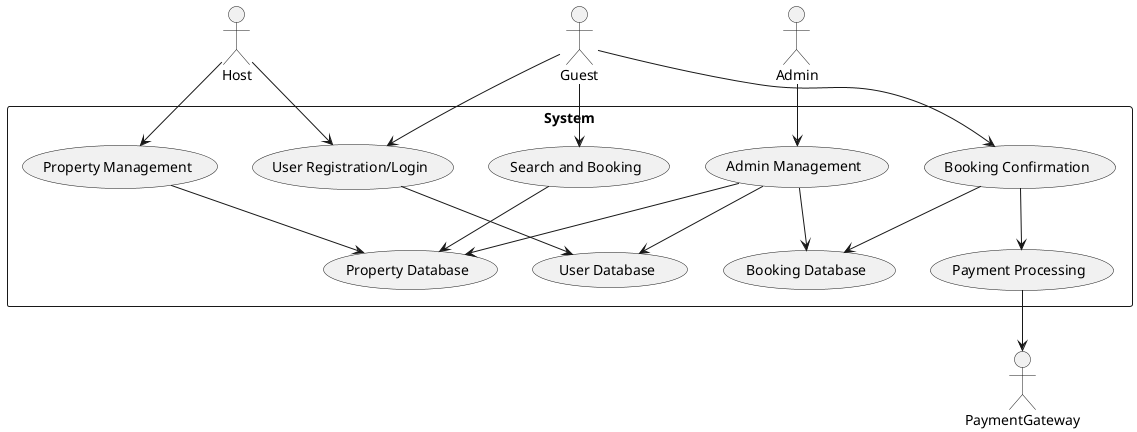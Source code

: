 @startuml
!define RECTANGLE class

actor Guest
actor Host
actor Admin
actor PaymentGateway

rectangle "System" as System {
  (User Registration/Login) --> (User Database)
  (Property Management) --> (Property Database)
  (Search and Booking) --> (Property Database)
  (Booking Confirmation) --> (Booking Database)
  (Booking Confirmation) --> (Payment Processing)
  (Payment Processing) --> PaymentGateway
  (Admin Management) --> (User Database)
  (Admin Management) --> (Property Database)
  (Admin Management) --> (Booking Database)
}

Guest --> (User Registration/Login)
Guest --> (Search and Booking)
Guest --> (Booking Confirmation)

Host --> (User Registration/Login)
Host --> (Property Management)

Admin --> (Admin Management)

@enduml
